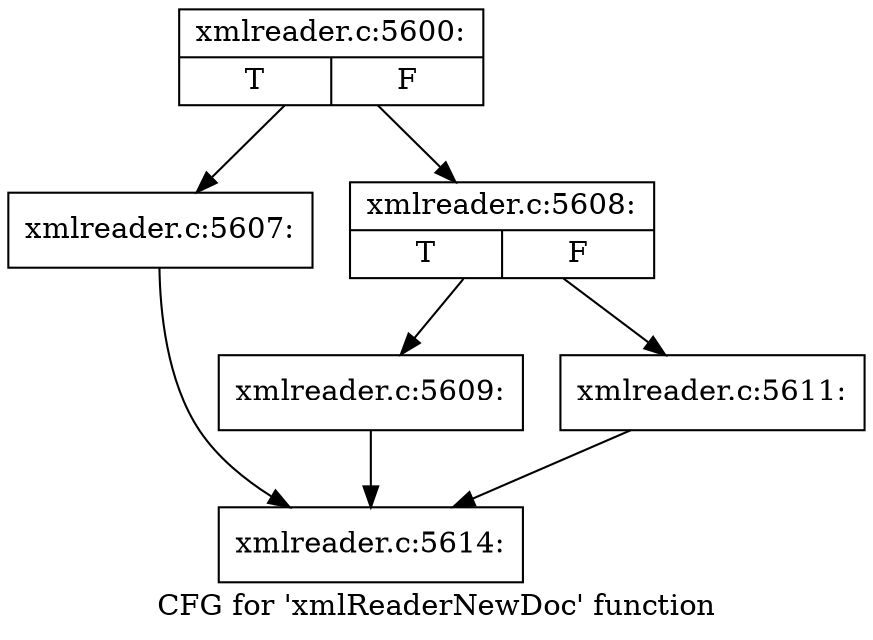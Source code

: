 digraph "CFG for 'xmlReaderNewDoc' function" {
	label="CFG for 'xmlReaderNewDoc' function";

	Node0x55e44951f5e0 [shape=record,label="{xmlreader.c:5600:|{<s0>T|<s1>F}}"];
	Node0x55e44951f5e0 -> Node0x55e4495210a0;
	Node0x55e44951f5e0 -> Node0x55e4495210f0;
	Node0x55e4495210a0 [shape=record,label="{xmlreader.c:5607:}"];
	Node0x55e4495210a0 -> Node0x55e44951fc80;
	Node0x55e4495210f0 [shape=record,label="{xmlreader.c:5608:|{<s0>T|<s1>F}}"];
	Node0x55e4495210f0 -> Node0x55e4495215b0;
	Node0x55e4495210f0 -> Node0x55e449521600;
	Node0x55e4495215b0 [shape=record,label="{xmlreader.c:5609:}"];
	Node0x55e4495215b0 -> Node0x55e44951fc80;
	Node0x55e449521600 [shape=record,label="{xmlreader.c:5611:}"];
	Node0x55e449521600 -> Node0x55e44951fc80;
	Node0x55e44951fc80 [shape=record,label="{xmlreader.c:5614:}"];
}
